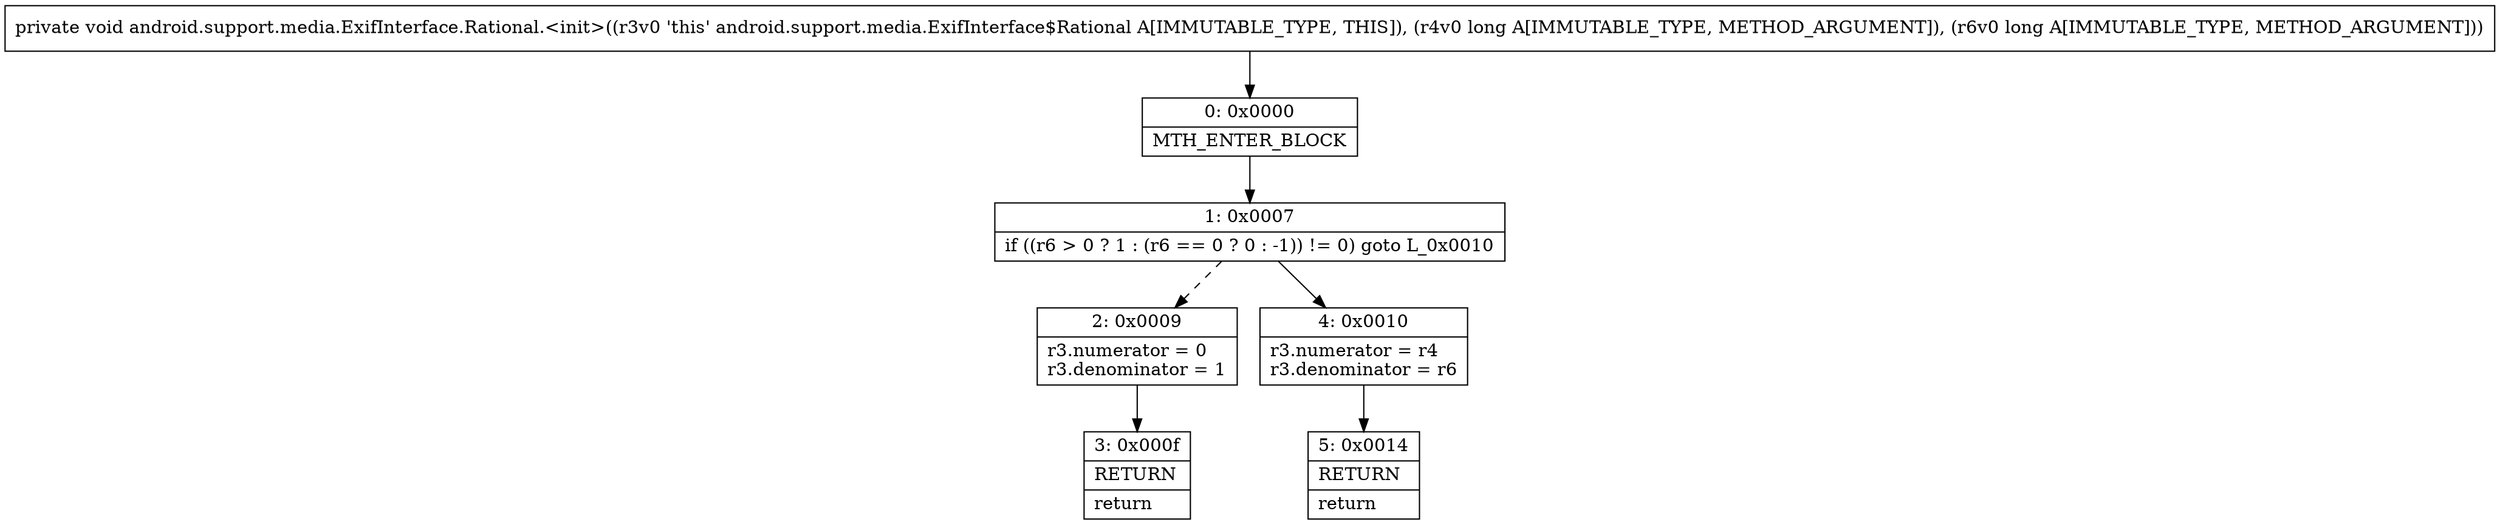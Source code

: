 digraph "CFG forandroid.support.media.ExifInterface.Rational.\<init\>(JJ)V" {
Node_0 [shape=record,label="{0\:\ 0x0000|MTH_ENTER_BLOCK\l}"];
Node_1 [shape=record,label="{1\:\ 0x0007|if ((r6 \> 0 ? 1 : (r6 == 0 ? 0 : \-1)) != 0) goto L_0x0010\l}"];
Node_2 [shape=record,label="{2\:\ 0x0009|r3.numerator = 0\lr3.denominator = 1\l}"];
Node_3 [shape=record,label="{3\:\ 0x000f|RETURN\l|return\l}"];
Node_4 [shape=record,label="{4\:\ 0x0010|r3.numerator = r4\lr3.denominator = r6\l}"];
Node_5 [shape=record,label="{5\:\ 0x0014|RETURN\l|return\l}"];
MethodNode[shape=record,label="{private void android.support.media.ExifInterface.Rational.\<init\>((r3v0 'this' android.support.media.ExifInterface$Rational A[IMMUTABLE_TYPE, THIS]), (r4v0 long A[IMMUTABLE_TYPE, METHOD_ARGUMENT]), (r6v0 long A[IMMUTABLE_TYPE, METHOD_ARGUMENT])) }"];
MethodNode -> Node_0;
Node_0 -> Node_1;
Node_1 -> Node_2[style=dashed];
Node_1 -> Node_4;
Node_2 -> Node_3;
Node_4 -> Node_5;
}

